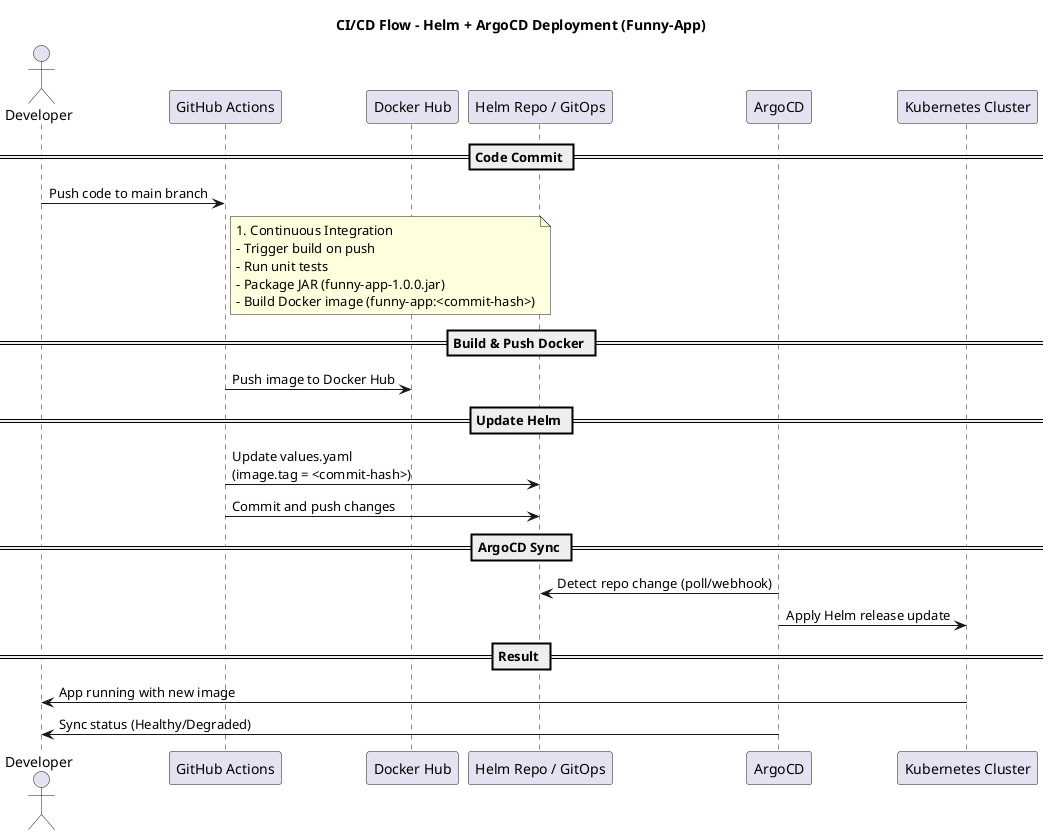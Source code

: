 @startuml
title CI/CD Flow - Helm + ArgoCD Deployment (Funny-App)

actor Developer
participant "GitHub Actions" as GH
participant "Docker Hub" as DH
participant "Helm Repo / GitOps" as Helm
participant "ArgoCD" as Argo
participant "Kubernetes Cluster" as K8s

== Code Commit ==
Developer -> GH: Push code to main branch
note right of GH
# Continuous Integration
- Trigger build on push
- Run unit tests
- Package JAR (funny-app-1.0.0.jar)
- Build Docker image (funny-app:<commit-hash>)
end note

== Build & Push Docker ==
GH -> DH: Push image to Docker Hub

== Update Helm ==
GH -> Helm: Update values.yaml\n(image.tag = <commit-hash>)
GH -> Helm: Commit and push changes

== ArgoCD Sync ==
Argo -> Helm: Detect repo change (poll/webhook)
Argo -> K8s: Apply Helm release update

== Result ==
K8s -> Developer: App running with new image
Argo -> Developer: Sync status (Healthy/Degraded)

@enduml
